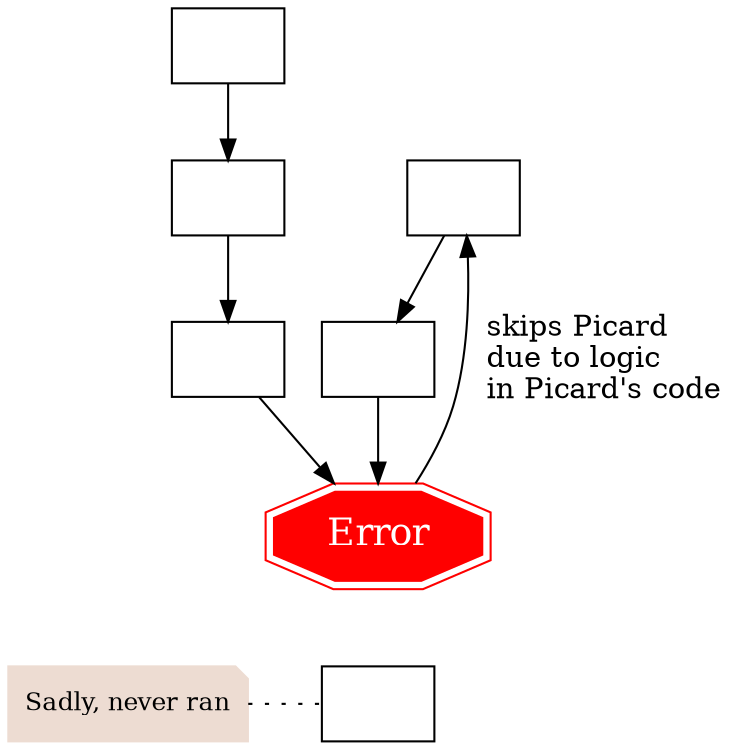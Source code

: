 digraph G {

  rankdir="TB"
  nodesep=0.25
  compound=true
  node[shape=box fontsize="18pt" font=baskerville]
  edge[font=baskerville fontsize="14pt"]

  Picard[shape=rectangle label="" image="picard-tips.png"]
  Riker[shape=rectangle label="" image="riker-googling.png"]
  Worf[shape=rectangle label="" image="worf-email.png"]
  Locutus[shape=rectangle label="" image="locutus-tips.png"]
  Riker2[shape=rectangle label="" image="riker-googling.png"]
  Worf2[shape=rectangle label="" image="worf-email.png"]
  Note[shape=note label="Sadly, never ran" fontsize="12pt" style=filled color="#EDDCD2"]
  Error[shape="doubleoctagon" style=filled color=red fontcolor=white]

  Note -> Locutus[dir=none style=dotted]

  Picard -> Riker
  Riker -> Worf
  Worf -> Error
  Error -> Riker2[label="  skips Picard \l  due to logic\l  in Picard's code\l"]
  Riker2 -> Worf2
  Worf2 -> Error
  Error -> Locutus[style=invis]
  { rank=same; Worf; Worf2 }
  { rank=same; Riker; Riker2 }
  { rank=same; Note; Locutus }
}

